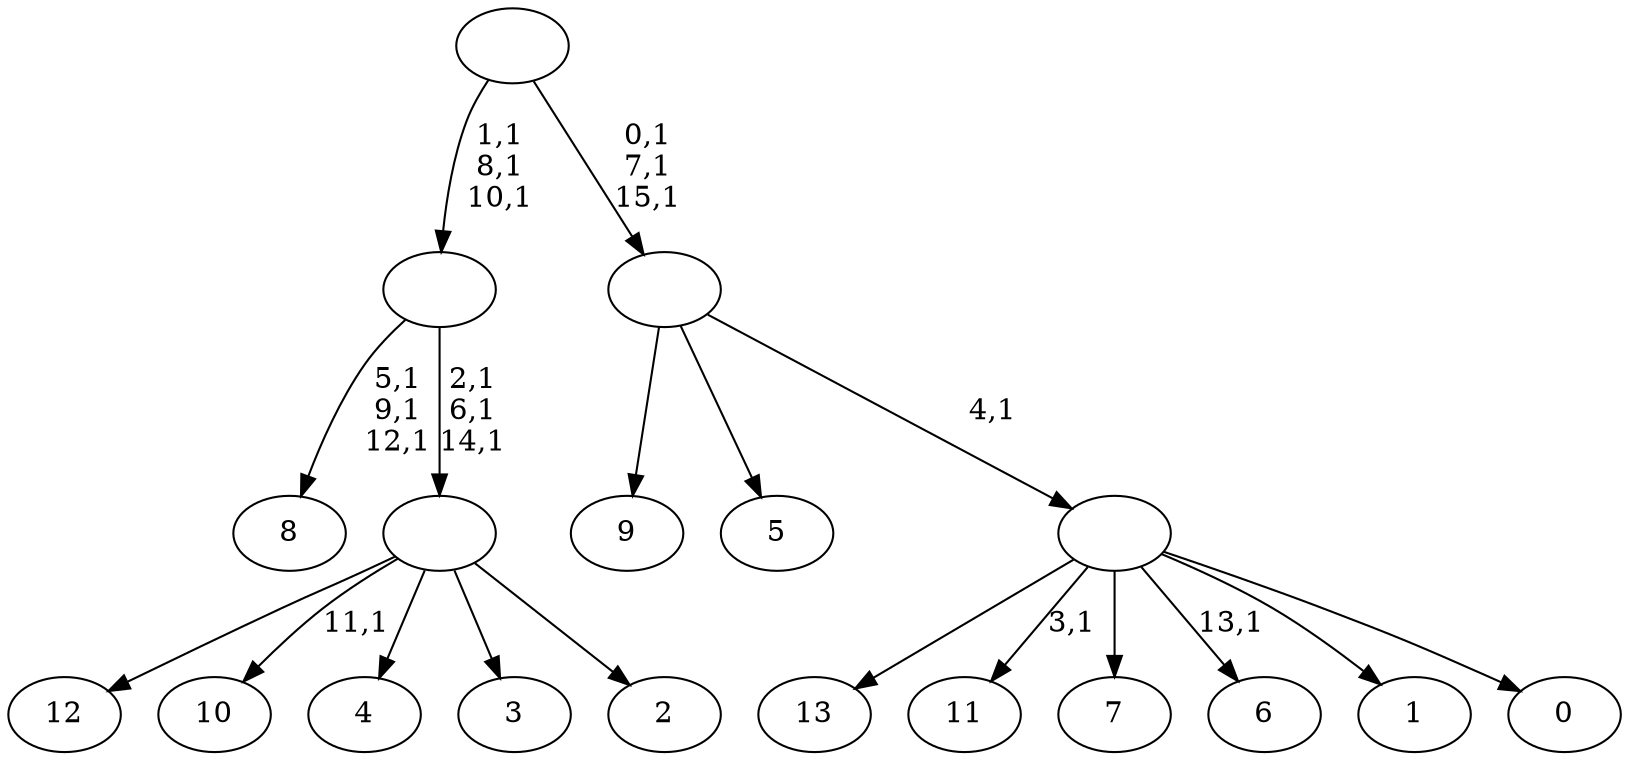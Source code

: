 digraph T {
	30 [label="13"]
	29 [label="12"]
	28 [label="11"]
	26 [label="10"]
	24 [label="9"]
	23 [label="8"]
	19 [label="7"]
	18 [label="6"]
	16 [label="5"]
	15 [label="4"]
	14 [label="3"]
	13 [label="2"]
	12 [label=""]
	9 [label=""]
	6 [label="1"]
	5 [label="0"]
	4 [label=""]
	3 [label=""]
	0 [label=""]
	12 -> 26 [label="11,1"]
	12 -> 29 [label=""]
	12 -> 15 [label=""]
	12 -> 14 [label=""]
	12 -> 13 [label=""]
	9 -> 12 [label="2,1\n6,1\n14,1"]
	9 -> 23 [label="5,1\n9,1\n12,1"]
	4 -> 18 [label="13,1"]
	4 -> 28 [label="3,1"]
	4 -> 30 [label=""]
	4 -> 19 [label=""]
	4 -> 6 [label=""]
	4 -> 5 [label=""]
	3 -> 24 [label=""]
	3 -> 16 [label=""]
	3 -> 4 [label="4,1"]
	0 -> 3 [label="0,1\n7,1\n15,1"]
	0 -> 9 [label="1,1\n8,1\n10,1"]
}
